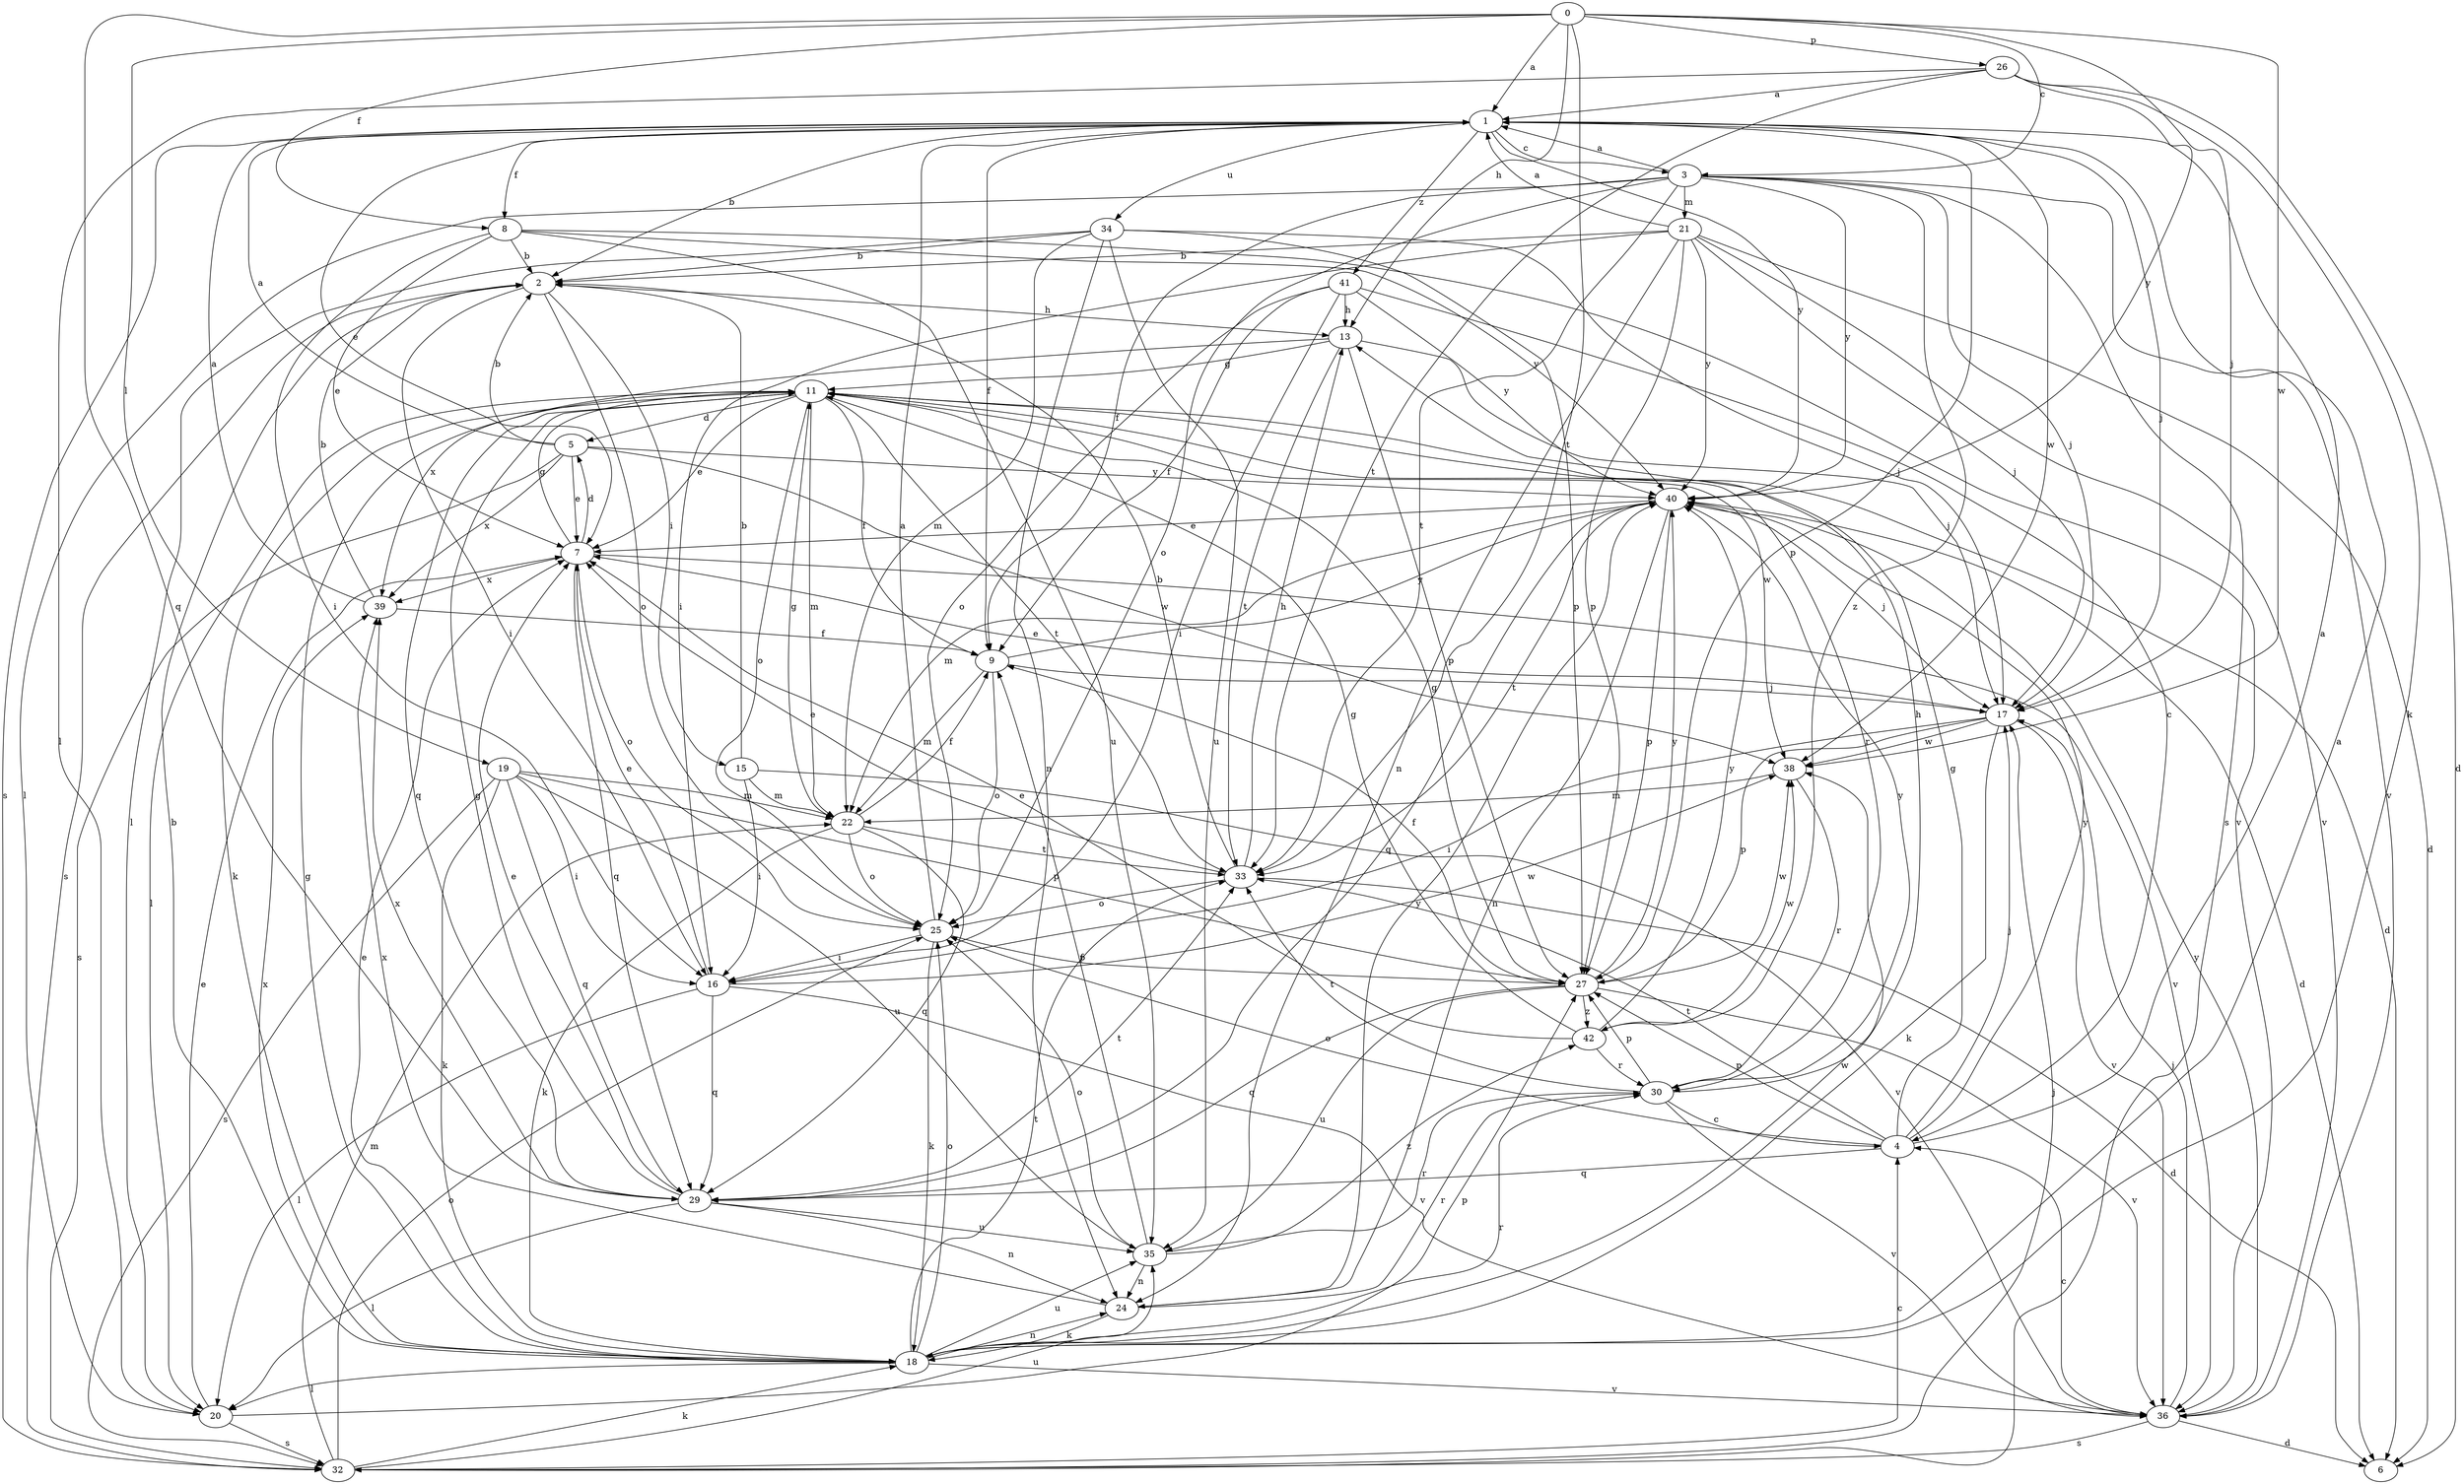 strict digraph  {
0;
1;
2;
3;
4;
5;
6;
7;
8;
9;
11;
13;
15;
16;
17;
18;
19;
20;
21;
22;
24;
25;
26;
27;
29;
30;
32;
33;
34;
35;
36;
38;
39;
40;
41;
42;
0 -> 1  [label=a];
0 -> 3  [label=c];
0 -> 8  [label=f];
0 -> 13  [label=h];
0 -> 17  [label=j];
0 -> 19  [label=l];
0 -> 26  [label=p];
0 -> 29  [label=q];
0 -> 33  [label=t];
0 -> 38  [label=w];
1 -> 2  [label=b];
1 -> 3  [label=c];
1 -> 7  [label=e];
1 -> 8  [label=f];
1 -> 9  [label=f];
1 -> 17  [label=j];
1 -> 27  [label=p];
1 -> 32  [label=s];
1 -> 34  [label=u];
1 -> 38  [label=w];
1 -> 40  [label=y];
1 -> 41  [label=z];
2 -> 13  [label=h];
2 -> 15  [label=i];
2 -> 16  [label=i];
2 -> 25  [label=o];
2 -> 32  [label=s];
3 -> 1  [label=a];
3 -> 9  [label=f];
3 -> 17  [label=j];
3 -> 20  [label=l];
3 -> 21  [label=m];
3 -> 25  [label=o];
3 -> 32  [label=s];
3 -> 33  [label=t];
3 -> 36  [label=v];
3 -> 40  [label=y];
3 -> 42  [label=z];
4 -> 1  [label=a];
4 -> 11  [label=g];
4 -> 17  [label=j];
4 -> 25  [label=o];
4 -> 27  [label=p];
4 -> 29  [label=q];
4 -> 33  [label=t];
4 -> 40  [label=y];
5 -> 1  [label=a];
5 -> 2  [label=b];
5 -> 7  [label=e];
5 -> 32  [label=s];
5 -> 38  [label=w];
5 -> 39  [label=x];
5 -> 40  [label=y];
7 -> 5  [label=d];
7 -> 11  [label=g];
7 -> 25  [label=o];
7 -> 29  [label=q];
7 -> 36  [label=v];
7 -> 39  [label=x];
8 -> 2  [label=b];
8 -> 7  [label=e];
8 -> 16  [label=i];
8 -> 35  [label=u];
8 -> 36  [label=v];
8 -> 40  [label=y];
9 -> 17  [label=j];
9 -> 22  [label=m];
9 -> 25  [label=o];
9 -> 40  [label=y];
11 -> 5  [label=d];
11 -> 6  [label=d];
11 -> 7  [label=e];
11 -> 9  [label=f];
11 -> 18  [label=k];
11 -> 20  [label=l];
11 -> 22  [label=m];
11 -> 25  [label=o];
11 -> 29  [label=q];
11 -> 30  [label=r];
11 -> 33  [label=t];
11 -> 38  [label=w];
13 -> 11  [label=g];
13 -> 17  [label=j];
13 -> 27  [label=p];
13 -> 33  [label=t];
13 -> 39  [label=x];
15 -> 2  [label=b];
15 -> 16  [label=i];
15 -> 22  [label=m];
15 -> 36  [label=v];
16 -> 7  [label=e];
16 -> 20  [label=l];
16 -> 29  [label=q];
16 -> 36  [label=v];
16 -> 38  [label=w];
17 -> 7  [label=e];
17 -> 16  [label=i];
17 -> 18  [label=k];
17 -> 27  [label=p];
17 -> 36  [label=v];
17 -> 38  [label=w];
18 -> 1  [label=a];
18 -> 2  [label=b];
18 -> 7  [label=e];
18 -> 11  [label=g];
18 -> 20  [label=l];
18 -> 24  [label=n];
18 -> 25  [label=o];
18 -> 30  [label=r];
18 -> 33  [label=t];
18 -> 35  [label=u];
18 -> 36  [label=v];
18 -> 38  [label=w];
18 -> 39  [label=x];
19 -> 16  [label=i];
19 -> 18  [label=k];
19 -> 22  [label=m];
19 -> 27  [label=p];
19 -> 29  [label=q];
19 -> 32  [label=s];
19 -> 35  [label=u];
20 -> 7  [label=e];
20 -> 27  [label=p];
20 -> 32  [label=s];
21 -> 1  [label=a];
21 -> 2  [label=b];
21 -> 6  [label=d];
21 -> 16  [label=i];
21 -> 17  [label=j];
21 -> 24  [label=n];
21 -> 27  [label=p];
21 -> 36  [label=v];
21 -> 40  [label=y];
22 -> 9  [label=f];
22 -> 11  [label=g];
22 -> 18  [label=k];
22 -> 25  [label=o];
22 -> 29  [label=q];
22 -> 33  [label=t];
24 -> 18  [label=k];
24 -> 30  [label=r];
24 -> 39  [label=x];
24 -> 40  [label=y];
25 -> 1  [label=a];
25 -> 16  [label=i];
25 -> 18  [label=k];
25 -> 27  [label=p];
26 -> 1  [label=a];
26 -> 6  [label=d];
26 -> 18  [label=k];
26 -> 20  [label=l];
26 -> 33  [label=t];
26 -> 40  [label=y];
27 -> 9  [label=f];
27 -> 11  [label=g];
27 -> 29  [label=q];
27 -> 35  [label=u];
27 -> 36  [label=v];
27 -> 38  [label=w];
27 -> 40  [label=y];
27 -> 42  [label=z];
29 -> 7  [label=e];
29 -> 11  [label=g];
29 -> 20  [label=l];
29 -> 24  [label=n];
29 -> 33  [label=t];
29 -> 35  [label=u];
29 -> 39  [label=x];
30 -> 4  [label=c];
30 -> 13  [label=h];
30 -> 27  [label=p];
30 -> 33  [label=t];
30 -> 36  [label=v];
30 -> 40  [label=y];
32 -> 4  [label=c];
32 -> 17  [label=j];
32 -> 18  [label=k];
32 -> 22  [label=m];
32 -> 25  [label=o];
32 -> 35  [label=u];
33 -> 2  [label=b];
33 -> 6  [label=d];
33 -> 7  [label=e];
33 -> 13  [label=h];
33 -> 25  [label=o];
34 -> 2  [label=b];
34 -> 17  [label=j];
34 -> 20  [label=l];
34 -> 22  [label=m];
34 -> 24  [label=n];
34 -> 27  [label=p];
34 -> 35  [label=u];
35 -> 9  [label=f];
35 -> 24  [label=n];
35 -> 25  [label=o];
35 -> 30  [label=r];
35 -> 42  [label=z];
36 -> 4  [label=c];
36 -> 6  [label=d];
36 -> 17  [label=j];
36 -> 32  [label=s];
36 -> 40  [label=y];
38 -> 22  [label=m];
38 -> 30  [label=r];
39 -> 1  [label=a];
39 -> 2  [label=b];
39 -> 9  [label=f];
40 -> 6  [label=d];
40 -> 7  [label=e];
40 -> 17  [label=j];
40 -> 22  [label=m];
40 -> 24  [label=n];
40 -> 27  [label=p];
40 -> 29  [label=q];
40 -> 33  [label=t];
41 -> 4  [label=c];
41 -> 9  [label=f];
41 -> 13  [label=h];
41 -> 16  [label=i];
41 -> 25  [label=o];
41 -> 40  [label=y];
42 -> 7  [label=e];
42 -> 11  [label=g];
42 -> 30  [label=r];
42 -> 38  [label=w];
42 -> 40  [label=y];
}
